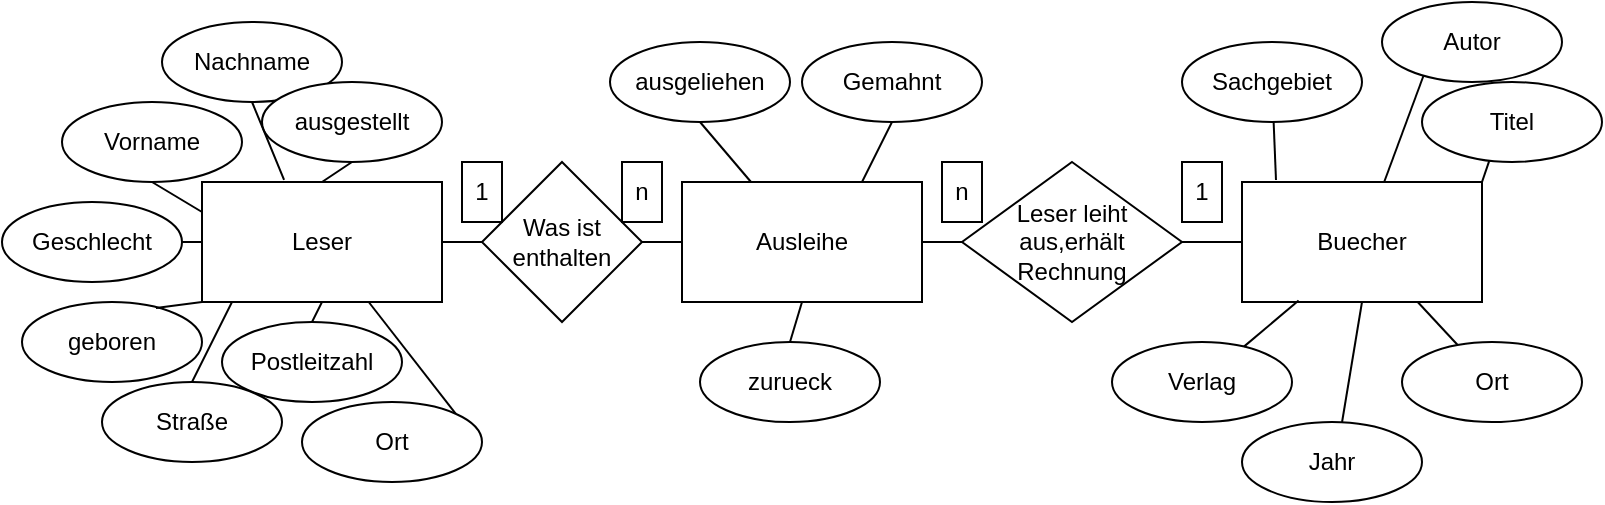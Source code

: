<mxfile version="14.8.6" type="github">
  <diagram id="gBOd0g0UJk9WqiKNxAgQ" name="Page-1">
    <mxGraphModel dx="813" dy="454" grid="1" gridSize="10" guides="1" tooltips="1" connect="1" arrows="1" fold="1" page="1" pageScale="1" pageWidth="827" pageHeight="1169" math="0" shadow="0">
      <root>
        <mxCell id="0" />
        <mxCell id="1" parent="0" />
        <mxCell id="wEj7Fde5Ufh5GxkbjjN_-1" value="Leser" style="rounded=0;whiteSpace=wrap;html=1;" vertex="1" parent="1">
          <mxGeometry x="120" y="280" width="120" height="60" as="geometry" />
        </mxCell>
        <mxCell id="wEj7Fde5Ufh5GxkbjjN_-2" value="Ausleihe" style="rounded=0;whiteSpace=wrap;html=1;" vertex="1" parent="1">
          <mxGeometry x="360" y="280" width="120" height="60" as="geometry" />
        </mxCell>
        <mxCell id="wEj7Fde5Ufh5GxkbjjN_-3" value="Buecher" style="rounded=0;whiteSpace=wrap;html=1;" vertex="1" parent="1">
          <mxGeometry x="640" y="280" width="120" height="60" as="geometry" />
        </mxCell>
        <mxCell id="wEj7Fde5Ufh5GxkbjjN_-4" value="Was ist&lt;br&gt;enthalten" style="rhombus;whiteSpace=wrap;html=1;" vertex="1" parent="1">
          <mxGeometry x="260" y="270" width="80" height="80" as="geometry" />
        </mxCell>
        <mxCell id="wEj7Fde5Ufh5GxkbjjN_-6" value="Leser leiht aus,erhält Rechnung" style="rhombus;whiteSpace=wrap;html=1;" vertex="1" parent="1">
          <mxGeometry x="500" y="270" width="110" height="80" as="geometry" />
        </mxCell>
        <mxCell id="wEj7Fde5Ufh5GxkbjjN_-7" value="" style="endArrow=none;html=1;exitX=1;exitY=0.5;exitDx=0;exitDy=0;entryX=0;entryY=0.5;entryDx=0;entryDy=0;" edge="1" parent="1" source="wEj7Fde5Ufh5GxkbjjN_-4" target="wEj7Fde5Ufh5GxkbjjN_-2">
          <mxGeometry width="50" height="50" relative="1" as="geometry">
            <mxPoint x="390" y="420" as="sourcePoint" />
            <mxPoint x="440" y="370" as="targetPoint" />
          </mxGeometry>
        </mxCell>
        <mxCell id="wEj7Fde5Ufh5GxkbjjN_-8" value="" style="endArrow=none;html=1;exitX=1;exitY=0.5;exitDx=0;exitDy=0;entryX=0;entryY=0.5;entryDx=0;entryDy=0;" edge="1" parent="1" source="wEj7Fde5Ufh5GxkbjjN_-1" target="wEj7Fde5Ufh5GxkbjjN_-4">
          <mxGeometry width="50" height="50" relative="1" as="geometry">
            <mxPoint x="390" y="420" as="sourcePoint" />
            <mxPoint x="440" y="370" as="targetPoint" />
          </mxGeometry>
        </mxCell>
        <mxCell id="wEj7Fde5Ufh5GxkbjjN_-10" value="1" style="rounded=0;whiteSpace=wrap;html=1;" vertex="1" parent="1">
          <mxGeometry x="250" y="270" width="20" height="30" as="geometry" />
        </mxCell>
        <mxCell id="wEj7Fde5Ufh5GxkbjjN_-12" value="1" style="rounded=0;whiteSpace=wrap;html=1;" vertex="1" parent="1">
          <mxGeometry x="610" y="270" width="20" height="30" as="geometry" />
        </mxCell>
        <mxCell id="wEj7Fde5Ufh5GxkbjjN_-13" value="n" style="rounded=0;whiteSpace=wrap;html=1;" vertex="1" parent="1">
          <mxGeometry x="330" y="270" width="20" height="30" as="geometry" />
        </mxCell>
        <mxCell id="wEj7Fde5Ufh5GxkbjjN_-14" value="n" style="rounded=0;whiteSpace=wrap;html=1;" vertex="1" parent="1">
          <mxGeometry x="490" y="270" width="20" height="30" as="geometry" />
        </mxCell>
        <mxCell id="wEj7Fde5Ufh5GxkbjjN_-15" value="" style="endArrow=none;html=1;exitX=1;exitY=0.5;exitDx=0;exitDy=0;entryX=0;entryY=0.5;entryDx=0;entryDy=0;" edge="1" parent="1" source="wEj7Fde5Ufh5GxkbjjN_-2" target="wEj7Fde5Ufh5GxkbjjN_-6">
          <mxGeometry width="50" height="50" relative="1" as="geometry">
            <mxPoint x="350" y="320" as="sourcePoint" />
            <mxPoint x="370" y="320" as="targetPoint" />
          </mxGeometry>
        </mxCell>
        <mxCell id="wEj7Fde5Ufh5GxkbjjN_-16" value="" style="endArrow=none;html=1;exitX=1;exitY=0.5;exitDx=0;exitDy=0;entryX=0;entryY=0.5;entryDx=0;entryDy=0;" edge="1" parent="1" source="wEj7Fde5Ufh5GxkbjjN_-6" target="wEj7Fde5Ufh5GxkbjjN_-3">
          <mxGeometry width="50" height="50" relative="1" as="geometry">
            <mxPoint x="490" y="320" as="sourcePoint" />
            <mxPoint x="510" y="320" as="targetPoint" />
          </mxGeometry>
        </mxCell>
        <mxCell id="wEj7Fde5Ufh5GxkbjjN_-18" value="Nachname" style="ellipse;whiteSpace=wrap;html=1;" vertex="1" parent="1">
          <mxGeometry x="100" y="200" width="90" height="40" as="geometry" />
        </mxCell>
        <mxCell id="wEj7Fde5Ufh5GxkbjjN_-19" value="Ort" style="ellipse;whiteSpace=wrap;html=1;" vertex="1" parent="1">
          <mxGeometry x="170" y="390" width="90" height="40" as="geometry" />
        </mxCell>
        <mxCell id="wEj7Fde5Ufh5GxkbjjN_-20" value="ausgestellt" style="ellipse;whiteSpace=wrap;html=1;" vertex="1" parent="1">
          <mxGeometry x="150" y="230" width="90" height="40" as="geometry" />
        </mxCell>
        <mxCell id="wEj7Fde5Ufh5GxkbjjN_-21" value="Postleitzahl" style="ellipse;whiteSpace=wrap;html=1;" vertex="1" parent="1">
          <mxGeometry x="130" y="350" width="90" height="40" as="geometry" />
        </mxCell>
        <mxCell id="wEj7Fde5Ufh5GxkbjjN_-22" value="Straße" style="ellipse;whiteSpace=wrap;html=1;" vertex="1" parent="1">
          <mxGeometry x="70" y="380" width="90" height="40" as="geometry" />
        </mxCell>
        <mxCell id="wEj7Fde5Ufh5GxkbjjN_-23" value="geboren" style="ellipse;whiteSpace=wrap;html=1;" vertex="1" parent="1">
          <mxGeometry x="30" y="340" width="90" height="40" as="geometry" />
        </mxCell>
        <mxCell id="wEj7Fde5Ufh5GxkbjjN_-24" value="Geschlecht" style="ellipse;whiteSpace=wrap;html=1;" vertex="1" parent="1">
          <mxGeometry x="20" y="290" width="90" height="40" as="geometry" />
        </mxCell>
        <mxCell id="wEj7Fde5Ufh5GxkbjjN_-25" value="Vorname" style="ellipse;whiteSpace=wrap;html=1;" vertex="1" parent="1">
          <mxGeometry x="50" y="240" width="90" height="40" as="geometry" />
        </mxCell>
        <mxCell id="wEj7Fde5Ufh5GxkbjjN_-26" value="" style="endArrow=none;html=1;exitX=0.5;exitY=1;exitDx=0;exitDy=0;entryX=0.5;entryY=0;entryDx=0;entryDy=0;" edge="1" parent="1" source="wEj7Fde5Ufh5GxkbjjN_-20" target="wEj7Fde5Ufh5GxkbjjN_-1">
          <mxGeometry width="50" height="50" relative="1" as="geometry">
            <mxPoint x="390" y="420" as="sourcePoint" />
            <mxPoint x="440" y="370" as="targetPoint" />
          </mxGeometry>
        </mxCell>
        <mxCell id="wEj7Fde5Ufh5GxkbjjN_-27" value="" style="endArrow=none;html=1;exitX=0.5;exitY=1;exitDx=0;exitDy=0;entryX=0.342;entryY=-0.017;entryDx=0;entryDy=0;entryPerimeter=0;" edge="1" parent="1" source="wEj7Fde5Ufh5GxkbjjN_-18" target="wEj7Fde5Ufh5GxkbjjN_-1">
          <mxGeometry width="50" height="50" relative="1" as="geometry">
            <mxPoint x="400" y="430" as="sourcePoint" />
            <mxPoint x="450" y="380" as="targetPoint" />
          </mxGeometry>
        </mxCell>
        <mxCell id="wEj7Fde5Ufh5GxkbjjN_-28" value="" style="endArrow=none;html=1;exitX=0.5;exitY=1;exitDx=0;exitDy=0;entryX=0;entryY=0.25;entryDx=0;entryDy=0;" edge="1" parent="1" source="wEj7Fde5Ufh5GxkbjjN_-25" target="wEj7Fde5Ufh5GxkbjjN_-1">
          <mxGeometry width="50" height="50" relative="1" as="geometry">
            <mxPoint x="410" y="440" as="sourcePoint" />
            <mxPoint x="120" y="280" as="targetPoint" />
          </mxGeometry>
        </mxCell>
        <mxCell id="wEj7Fde5Ufh5GxkbjjN_-29" value="" style="endArrow=none;html=1;exitX=1;exitY=0.5;exitDx=0;exitDy=0;" edge="1" parent="1" source="wEj7Fde5Ufh5GxkbjjN_-24">
          <mxGeometry width="50" height="50" relative="1" as="geometry">
            <mxPoint x="420" y="450" as="sourcePoint" />
            <mxPoint x="120" y="310" as="targetPoint" />
          </mxGeometry>
        </mxCell>
        <mxCell id="wEj7Fde5Ufh5GxkbjjN_-30" value="" style="endArrow=none;html=1;exitX=0.744;exitY=0.075;exitDx=0;exitDy=0;exitPerimeter=0;entryX=0;entryY=1;entryDx=0;entryDy=0;" edge="1" parent="1" source="wEj7Fde5Ufh5GxkbjjN_-23" target="wEj7Fde5Ufh5GxkbjjN_-1">
          <mxGeometry width="50" height="50" relative="1" as="geometry">
            <mxPoint x="430" y="460" as="sourcePoint" />
            <mxPoint x="480" y="410" as="targetPoint" />
          </mxGeometry>
        </mxCell>
        <mxCell id="wEj7Fde5Ufh5GxkbjjN_-31" value="" style="endArrow=none;html=1;exitX=0.5;exitY=0;exitDx=0;exitDy=0;entryX=0.125;entryY=1;entryDx=0;entryDy=0;entryPerimeter=0;" edge="1" parent="1" source="wEj7Fde5Ufh5GxkbjjN_-22" target="wEj7Fde5Ufh5GxkbjjN_-1">
          <mxGeometry width="50" height="50" relative="1" as="geometry">
            <mxPoint x="440" y="470" as="sourcePoint" />
            <mxPoint x="490" y="420" as="targetPoint" />
          </mxGeometry>
        </mxCell>
        <mxCell id="wEj7Fde5Ufh5GxkbjjN_-32" value="" style="endArrow=none;html=1;exitX=0.5;exitY=0;exitDx=0;exitDy=0;entryX=0.5;entryY=1;entryDx=0;entryDy=0;" edge="1" parent="1" source="wEj7Fde5Ufh5GxkbjjN_-21" target="wEj7Fde5Ufh5GxkbjjN_-1">
          <mxGeometry width="50" height="50" relative="1" as="geometry">
            <mxPoint x="450" y="480" as="sourcePoint" />
            <mxPoint x="500" y="430" as="targetPoint" />
          </mxGeometry>
        </mxCell>
        <mxCell id="wEj7Fde5Ufh5GxkbjjN_-33" value="" style="endArrow=none;html=1;exitX=1;exitY=0;exitDx=0;exitDy=0;" edge="1" parent="1" source="wEj7Fde5Ufh5GxkbjjN_-19" target="wEj7Fde5Ufh5GxkbjjN_-1">
          <mxGeometry width="50" height="50" relative="1" as="geometry">
            <mxPoint x="460" y="490" as="sourcePoint" />
            <mxPoint x="230" y="350" as="targetPoint" />
          </mxGeometry>
        </mxCell>
        <mxCell id="wEj7Fde5Ufh5GxkbjjN_-34" value="ausgeliehen" style="ellipse;whiteSpace=wrap;html=1;" vertex="1" parent="1">
          <mxGeometry x="324" y="210" width="90" height="40" as="geometry" />
        </mxCell>
        <mxCell id="wEj7Fde5Ufh5GxkbjjN_-35" value="Gemahnt" style="ellipse;whiteSpace=wrap;html=1;" vertex="1" parent="1">
          <mxGeometry x="420" y="210" width="90" height="40" as="geometry" />
        </mxCell>
        <mxCell id="wEj7Fde5Ufh5GxkbjjN_-36" value="zurueck" style="ellipse;whiteSpace=wrap;html=1;" vertex="1" parent="1">
          <mxGeometry x="369" y="360" width="90" height="40" as="geometry" />
        </mxCell>
        <mxCell id="wEj7Fde5Ufh5GxkbjjN_-37" value="" style="endArrow=none;html=1;entryX=0.5;entryY=1;entryDx=0;entryDy=0;exitX=0.5;exitY=0;exitDx=0;exitDy=0;" edge="1" parent="1" source="wEj7Fde5Ufh5GxkbjjN_-36" target="wEj7Fde5Ufh5GxkbjjN_-2">
          <mxGeometry width="50" height="50" relative="1" as="geometry">
            <mxPoint x="420" y="370" as="sourcePoint" />
            <mxPoint x="550" y="430" as="targetPoint" />
            <Array as="points">
              <mxPoint x="420" y="340" />
            </Array>
          </mxGeometry>
        </mxCell>
        <mxCell id="wEj7Fde5Ufh5GxkbjjN_-39" value="" style="endArrow=none;html=1;entryX=0.5;entryY=1;entryDx=0;entryDy=0;" edge="1" parent="1" source="wEj7Fde5Ufh5GxkbjjN_-2" target="wEj7Fde5Ufh5GxkbjjN_-34">
          <mxGeometry width="50" height="50" relative="1" as="geometry">
            <mxPoint x="256.82" y="405.858" as="sourcePoint" />
            <mxPoint x="213.348" y="350" as="targetPoint" />
          </mxGeometry>
        </mxCell>
        <mxCell id="wEj7Fde5Ufh5GxkbjjN_-40" value="" style="endArrow=none;html=1;entryX=0.5;entryY=1;entryDx=0;entryDy=0;exitX=0.75;exitY=0;exitDx=0;exitDy=0;" edge="1" parent="1" source="wEj7Fde5Ufh5GxkbjjN_-2" target="wEj7Fde5Ufh5GxkbjjN_-35">
          <mxGeometry width="50" height="50" relative="1" as="geometry">
            <mxPoint x="404.5" y="290" as="sourcePoint" />
            <mxPoint x="379" y="260" as="targetPoint" />
          </mxGeometry>
        </mxCell>
        <mxCell id="wEj7Fde5Ufh5GxkbjjN_-41" value="Titel" style="ellipse;whiteSpace=wrap;html=1;" vertex="1" parent="1">
          <mxGeometry x="730" y="230" width="90" height="40" as="geometry" />
        </mxCell>
        <mxCell id="wEj7Fde5Ufh5GxkbjjN_-42" value="Ort" style="ellipse;whiteSpace=wrap;html=1;" vertex="1" parent="1">
          <mxGeometry x="720" y="360" width="90" height="40" as="geometry" />
        </mxCell>
        <mxCell id="wEj7Fde5Ufh5GxkbjjN_-43" value="Jahr" style="ellipse;whiteSpace=wrap;html=1;" vertex="1" parent="1">
          <mxGeometry x="640" y="400" width="90" height="40" as="geometry" />
        </mxCell>
        <mxCell id="wEj7Fde5Ufh5GxkbjjN_-44" value="Verlag" style="ellipse;whiteSpace=wrap;html=1;" vertex="1" parent="1">
          <mxGeometry x="575" y="360" width="90" height="40" as="geometry" />
        </mxCell>
        <mxCell id="wEj7Fde5Ufh5GxkbjjN_-45" value="Autor" style="ellipse;whiteSpace=wrap;html=1;" vertex="1" parent="1">
          <mxGeometry x="710" y="190" width="90" height="40" as="geometry" />
        </mxCell>
        <mxCell id="wEj7Fde5Ufh5GxkbjjN_-46" value="Sachgebiet" style="ellipse;whiteSpace=wrap;html=1;" vertex="1" parent="1">
          <mxGeometry x="610" y="210" width="90" height="40" as="geometry" />
        </mxCell>
        <mxCell id="wEj7Fde5Ufh5GxkbjjN_-48" value="" style="endArrow=none;html=1;" edge="1" parent="1" target="wEj7Fde5Ufh5GxkbjjN_-46">
          <mxGeometry width="50" height="50" relative="1" as="geometry">
            <mxPoint x="657" y="279" as="sourcePoint" />
            <mxPoint x="475" y="260" as="targetPoint" />
          </mxGeometry>
        </mxCell>
        <mxCell id="wEj7Fde5Ufh5GxkbjjN_-49" value="" style="endArrow=none;html=1;entryX=0.231;entryY=0.919;entryDx=0;entryDy=0;entryPerimeter=0;" edge="1" parent="1" source="wEj7Fde5Ufh5GxkbjjN_-3" target="wEj7Fde5Ufh5GxkbjjN_-45">
          <mxGeometry width="50" height="50" relative="1" as="geometry">
            <mxPoint x="682" y="277" as="sourcePoint" />
            <mxPoint x="657.98" y="261" as="targetPoint" />
          </mxGeometry>
        </mxCell>
        <mxCell id="wEj7Fde5Ufh5GxkbjjN_-50" value="" style="endArrow=none;html=1;entryX=0.373;entryY=0.989;entryDx=0;entryDy=0;entryPerimeter=0;exitX=1;exitY=0;exitDx=0;exitDy=0;" edge="1" parent="1" source="wEj7Fde5Ufh5GxkbjjN_-3" target="wEj7Fde5Ufh5GxkbjjN_-41">
          <mxGeometry width="50" height="50" relative="1" as="geometry">
            <mxPoint x="721.097" y="290" as="sourcePoint" />
            <mxPoint x="740.79" y="236.76" as="targetPoint" />
          </mxGeometry>
        </mxCell>
        <mxCell id="wEj7Fde5Ufh5GxkbjjN_-51" value="" style="endArrow=none;html=1;" edge="1" parent="1" source="wEj7Fde5Ufh5GxkbjjN_-3" target="wEj7Fde5Ufh5GxkbjjN_-42">
          <mxGeometry width="50" height="50" relative="1" as="geometry">
            <mxPoint x="721.097" y="290" as="sourcePoint" />
            <mxPoint x="740.79" y="236.76" as="targetPoint" />
          </mxGeometry>
        </mxCell>
        <mxCell id="wEj7Fde5Ufh5GxkbjjN_-52" value="" style="endArrow=none;html=1;exitX=0.5;exitY=1;exitDx=0;exitDy=0;entryX=0.556;entryY=0;entryDx=0;entryDy=0;entryPerimeter=0;" edge="1" parent="1" source="wEj7Fde5Ufh5GxkbjjN_-3" target="wEj7Fde5Ufh5GxkbjjN_-43">
          <mxGeometry width="50" height="50" relative="1" as="geometry">
            <mxPoint x="737.817" y="350" as="sourcePoint" />
            <mxPoint x="757.775" y="371.523" as="targetPoint" />
          </mxGeometry>
        </mxCell>
        <mxCell id="wEj7Fde5Ufh5GxkbjjN_-53" value="" style="endArrow=none;html=1;exitX=0.236;exitY=0.988;exitDx=0;exitDy=0;exitPerimeter=0;" edge="1" parent="1" source="wEj7Fde5Ufh5GxkbjjN_-3" target="wEj7Fde5Ufh5GxkbjjN_-44">
          <mxGeometry width="50" height="50" relative="1" as="geometry">
            <mxPoint x="710" y="350" as="sourcePoint" />
            <mxPoint x="700.04" y="410" as="targetPoint" />
          </mxGeometry>
        </mxCell>
      </root>
    </mxGraphModel>
  </diagram>
</mxfile>
